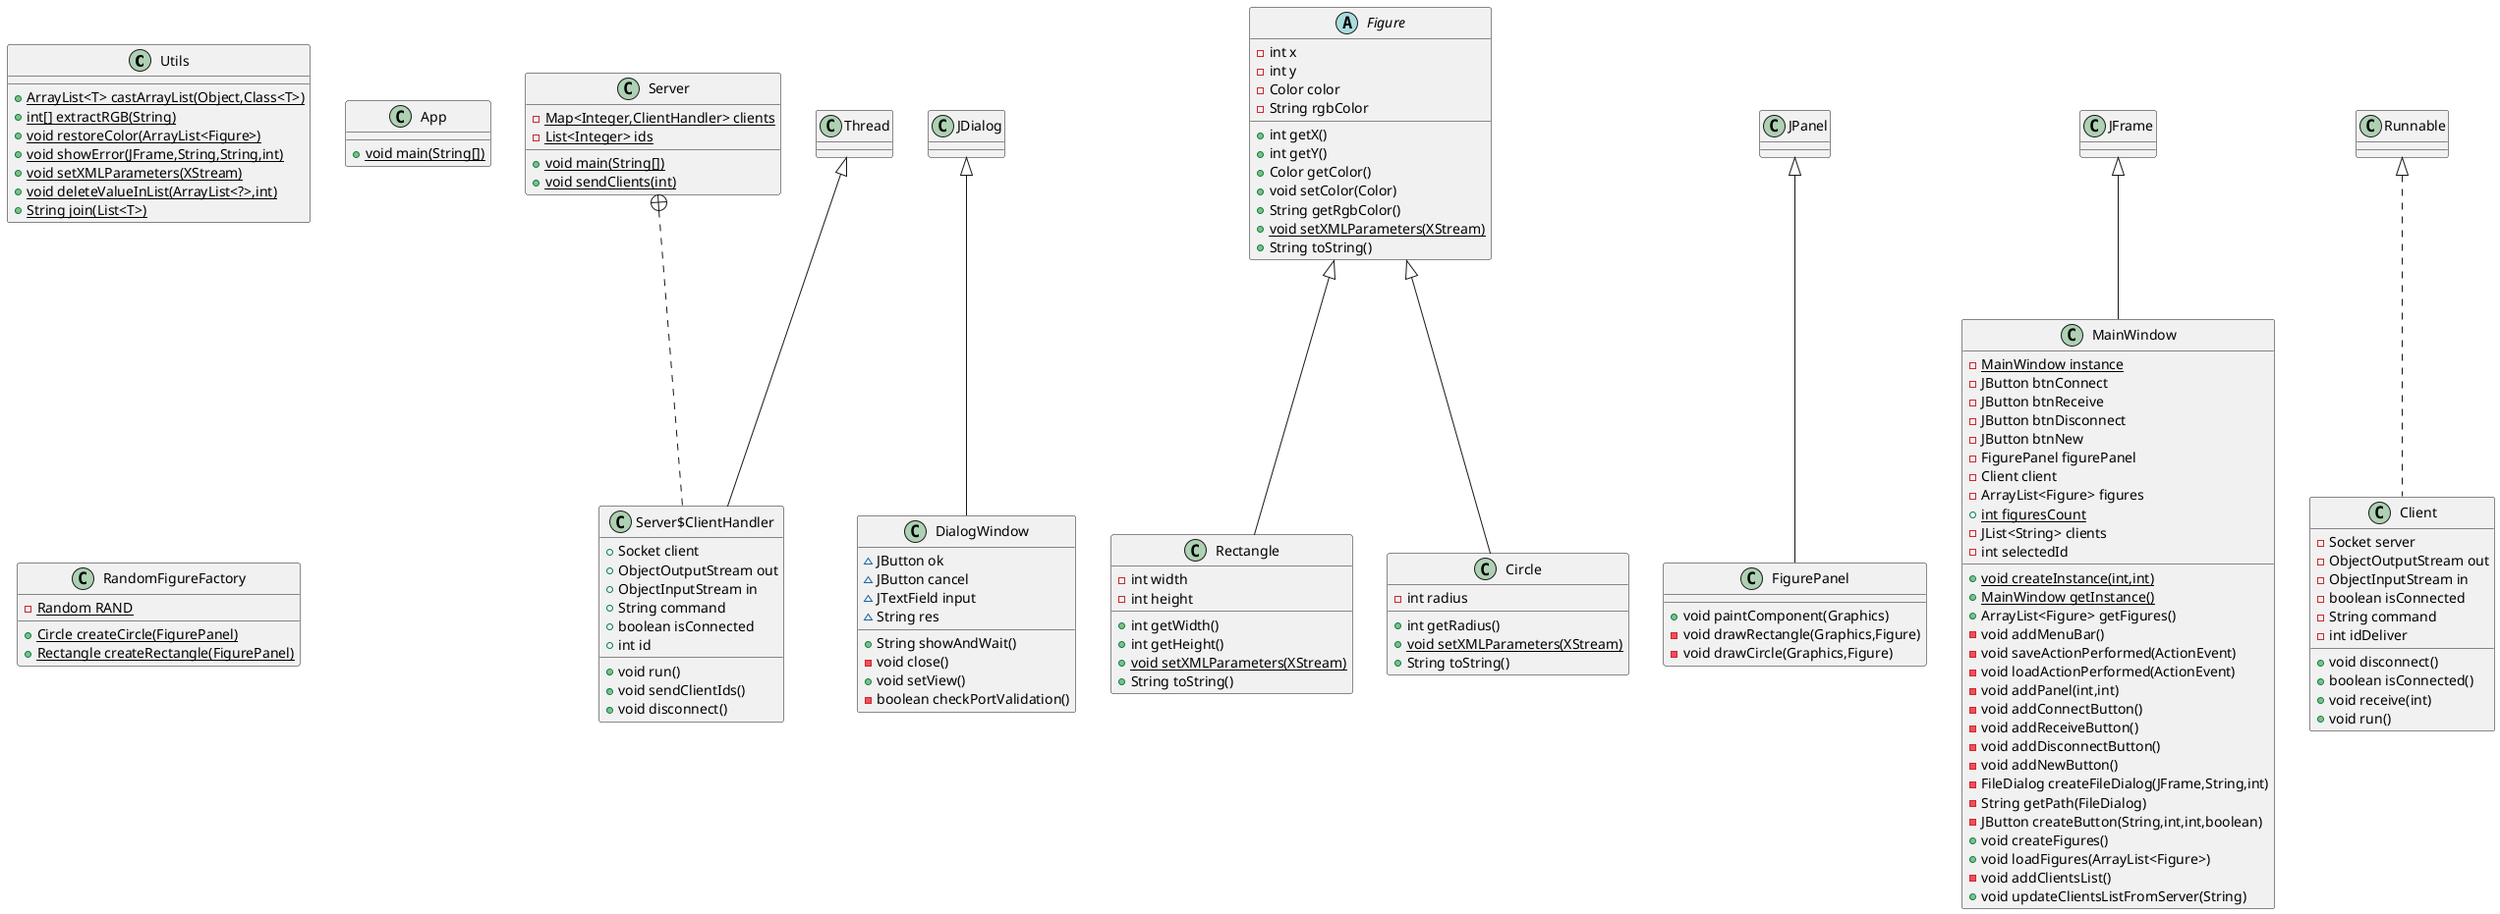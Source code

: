 @startuml
class Utils {
+ {static} ArrayList<T> castArrayList(Object,Class<T>)
+ {static} int[] extractRGB(String)
+ {static} void restoreColor(ArrayList<Figure>)
+ {static} void showError(JFrame,String,String,int)
+ {static} void setXMLParameters(XStream)
+ {static} void deleteValueInList(ArrayList<?>,int)
+ {static} String join(List<T>)
}

class Server {
- {static} Map<Integer,ClientHandler> clients
- {static} List<Integer> ids
+ {static} void main(String[])
+ {static} void sendClients(int)
}


class Server$ClientHandler {
+ Socket client
+ ObjectOutputStream out
+ ObjectInputStream in
+ String command
+ boolean isConnected
+ int id
+ void run()
+ void sendClientIds()
+ void disconnect()
}


class DialogWindow {
~ JButton ok
~ JButton cancel
~ JTextField input
~ String res
+ String showAndWait()
- void close()
+ void setView()
- boolean checkPortValidation()
}


class Rectangle {
- int width
- int height
+ int getWidth()
+ int getHeight()
+ {static} void setXMLParameters(XStream)
+ String toString()
}


class FigurePanel {
+ void paintComponent(Graphics)
- void drawRectangle(Graphics,Figure)
- void drawCircle(Graphics,Figure)
}

class MainWindow {
- {static} MainWindow instance
- JButton btnConnect
- JButton btnReceive
- JButton btnDisconnect
- JButton btnNew
- FigurePanel figurePanel
- Client client
- ArrayList<Figure> figures
+ {static} int figuresCount
- JList<String> clients
- int selectedId
+ {static} void createInstance(int,int)
+ {static} MainWindow getInstance()
+ ArrayList<Figure> getFigures()
- void addMenuBar()
- void saveActionPerformed(ActionEvent)
- void loadActionPerformed(ActionEvent)
- void addPanel(int,int)
- void addConnectButton()
- void addReceiveButton()
- void addDisconnectButton()
- void addNewButton()
- FileDialog createFileDialog(JFrame,String,int)
- String getPath(FileDialog)
- JButton createButton(String,int,int,boolean)
+ void createFigures()
+ void loadFigures(ArrayList<Figure>)
- void addClientsList()
+ void updateClientsListFromServer(String)
}


class App {
+ {static} void main(String[])
}

class RandomFigureFactory {
- {static} Random RAND
+ {static} Circle createCircle(FigurePanel)
+ {static} Rectangle createRectangle(FigurePanel)
}


class Client {
- Socket server
- ObjectOutputStream out
- ObjectInputStream in
- boolean isConnected
- String command
- int idDeliver
+ void disconnect()
+ boolean isConnected()
+ void receive(int)
+ void run()
}


abstract class Figure {
- int x
- int y
- Color color
- String rgbColor
+ int getX()
+ int getY()
+ Color getColor()
+ void setColor(Color)
+ String getRgbColor()
+ {static} void setXMLParameters(XStream)
+ String toString()
}


class Circle {
- int radius
+ int getRadius()
+ {static} void setXMLParameters(XStream)
+ String toString()
}




Server +.. Server$ClientHandler
Thread <|-- Server$ClientHandler
JDialog <|-- DialogWindow
Figure <|-- Rectangle
JPanel <|-- FigurePanel
JFrame <|-- MainWindow
Runnable <|.. Client
Figure <|-- Circle
@enduml